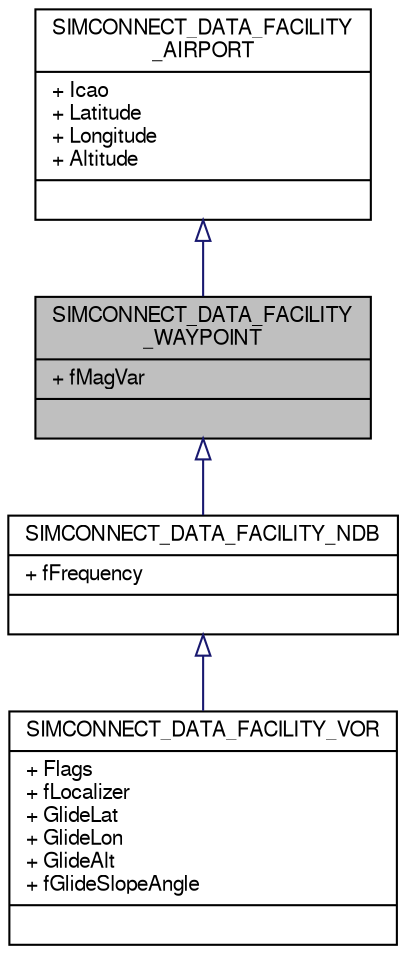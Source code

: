 digraph "SIMCONNECT_DATA_FACILITY_WAYPOINT"
{
  bgcolor="transparent";
  edge [fontname="FreeSans",fontsize="10",labelfontname="FreeSans",labelfontsize="10"];
  node [fontname="FreeSans",fontsize="10",shape=record];
  Node1 [label="{SIMCONNECT_DATA_FACILITY\l_WAYPOINT\n|+ fMagVar\l|}",height=0.2,width=0.4,color="black", fillcolor="grey75", style="filled" fontcolor="black"];
  Node2 -> Node1 [dir="back",color="midnightblue",fontsize="10",style="solid",arrowtail="onormal",fontname="FreeSans"];
  Node2 [label="{SIMCONNECT_DATA_FACILITY\l_AIRPORT\n|+ Icao\l+ Latitude\l+ Longitude\l+ Altitude\l|}",height=0.2,width=0.4,color="black",URL="$structSIMCONNECT__DATA__FACILITY__AIRPORT.html"];
  Node1 -> Node3 [dir="back",color="midnightblue",fontsize="10",style="solid",arrowtail="onormal",fontname="FreeSans"];
  Node3 [label="{SIMCONNECT_DATA_FACILITY_NDB\n|+ fFrequency\l|}",height=0.2,width=0.4,color="black",URL="$structSIMCONNECT__DATA__FACILITY__NDB.html"];
  Node3 -> Node4 [dir="back",color="midnightblue",fontsize="10",style="solid",arrowtail="onormal",fontname="FreeSans"];
  Node4 [label="{SIMCONNECT_DATA_FACILITY_VOR\n|+ Flags\l+ fLocalizer\l+ GlideLat\l+ GlideLon\l+ GlideAlt\l+ fGlideSlopeAngle\l|}",height=0.2,width=0.4,color="black",URL="$structSIMCONNECT__DATA__FACILITY__VOR.html"];
}
